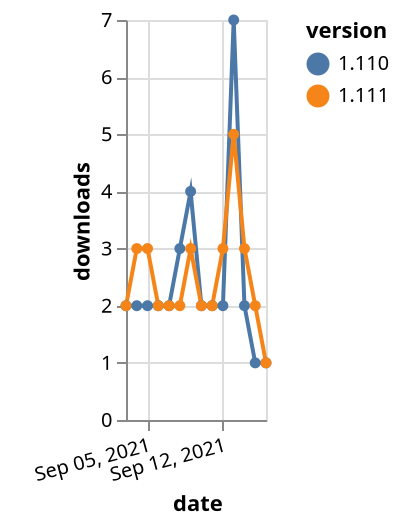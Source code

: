 {"$schema": "https://vega.github.io/schema/vega-lite/v5.json", "description": "A simple bar chart with embedded data.", "data": {"values": [{"date": "2021-09-03", "total": 3222, "delta": 2, "version": "1.110"}, {"date": "2021-09-04", "total": 3224, "delta": 2, "version": "1.110"}, {"date": "2021-09-05", "total": 3226, "delta": 2, "version": "1.110"}, {"date": "2021-09-06", "total": 3228, "delta": 2, "version": "1.110"}, {"date": "2021-09-07", "total": 3230, "delta": 2, "version": "1.110"}, {"date": "2021-09-08", "total": 3233, "delta": 3, "version": "1.110"}, {"date": "2021-09-09", "total": 3237, "delta": 4, "version": "1.110"}, {"date": "2021-09-10", "total": 3239, "delta": 2, "version": "1.110"}, {"date": "2021-09-11", "total": 3241, "delta": 2, "version": "1.110"}, {"date": "2021-09-12", "total": 3243, "delta": 2, "version": "1.110"}, {"date": "2021-09-13", "total": 3250, "delta": 7, "version": "1.110"}, {"date": "2021-09-14", "total": 3252, "delta": 2, "version": "1.110"}, {"date": "2021-09-15", "total": 3253, "delta": 1, "version": "1.110"}, {"date": "2021-09-16", "total": 3254, "delta": 1, "version": "1.110"}, {"date": "2021-09-03", "total": 2202, "delta": 2, "version": "1.111"}, {"date": "2021-09-04", "total": 2205, "delta": 3, "version": "1.111"}, {"date": "2021-09-05", "total": 2208, "delta": 3, "version": "1.111"}, {"date": "2021-09-06", "total": 2210, "delta": 2, "version": "1.111"}, {"date": "2021-09-07", "total": 2212, "delta": 2, "version": "1.111"}, {"date": "2021-09-08", "total": 2214, "delta": 2, "version": "1.111"}, {"date": "2021-09-09", "total": 2217, "delta": 3, "version": "1.111"}, {"date": "2021-09-10", "total": 2219, "delta": 2, "version": "1.111"}, {"date": "2021-09-11", "total": 2221, "delta": 2, "version": "1.111"}, {"date": "2021-09-12", "total": 2224, "delta": 3, "version": "1.111"}, {"date": "2021-09-13", "total": 2229, "delta": 5, "version": "1.111"}, {"date": "2021-09-14", "total": 2232, "delta": 3, "version": "1.111"}, {"date": "2021-09-15", "total": 2234, "delta": 2, "version": "1.111"}, {"date": "2021-09-16", "total": 2235, "delta": 1, "version": "1.111"}]}, "width": "container", "mark": {"type": "line", "point": {"filled": true}}, "encoding": {"x": {"field": "date", "type": "temporal", "timeUnit": "yearmonthdate", "title": "date", "axis": {"labelAngle": -15}}, "y": {"field": "delta", "type": "quantitative", "title": "downloads"}, "color": {"field": "version", "type": "nominal"}, "tooltip": {"field": "delta"}}}
